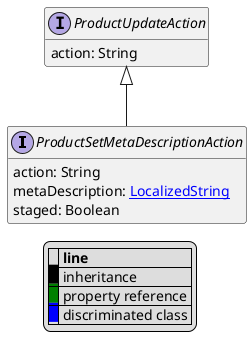 @startuml

hide empty fields
hide empty methods
legend
|= |= line |
|<back:black>   </back>| inheritance |
|<back:green>   </back>| property reference |
|<back:blue>   </back>| discriminated class |
endlegend
interface ProductSetMetaDescriptionAction [[ProductSetMetaDescriptionAction.svg]] extends ProductUpdateAction {
    action: String
    metaDescription: [[LocalizedString.svg LocalizedString]]
    staged: Boolean
}
interface ProductUpdateAction [[ProductUpdateAction.svg]]  {
    action: String
}





@enduml
